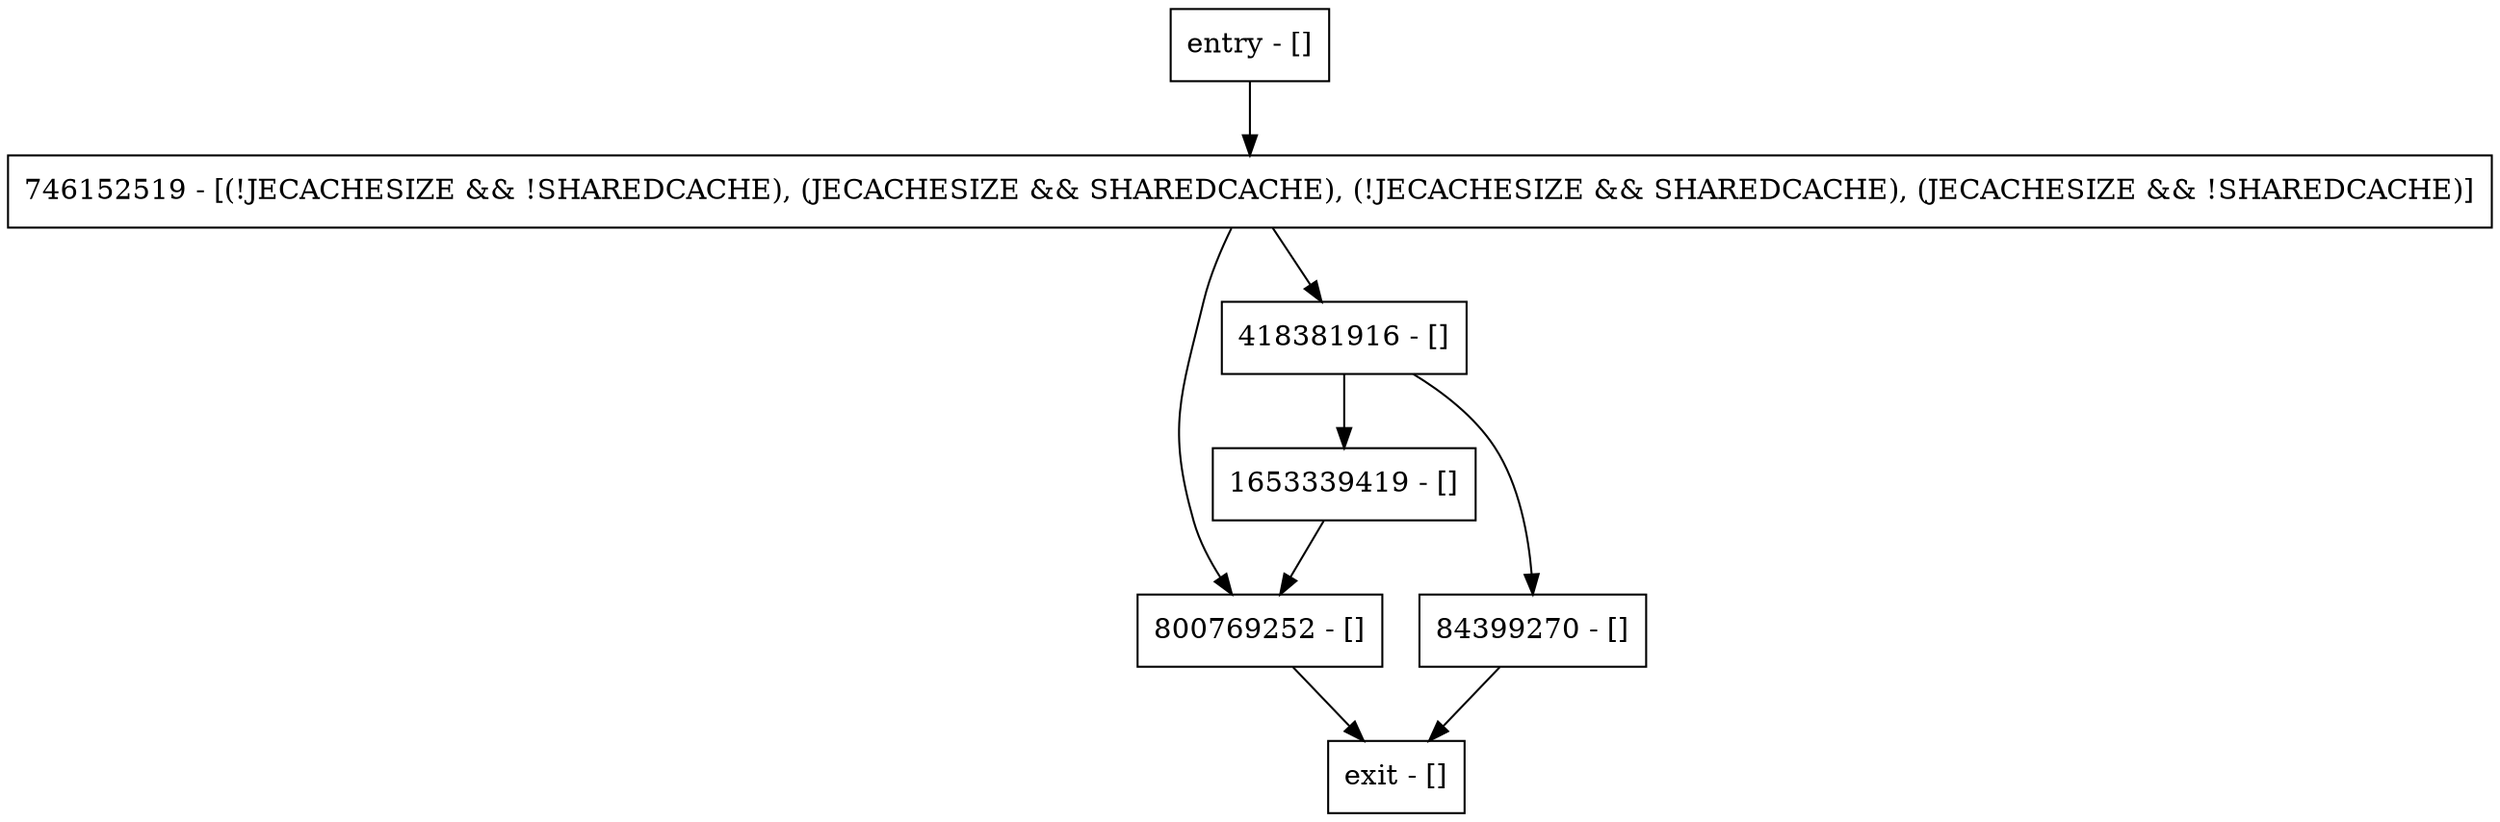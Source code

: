 digraph addToSharedCacheEnvs {
node [shape=record];
entry [label="entry - []"];
exit [label="exit - []"];
800769252 [label="800769252 - []"];
746152519 [label="746152519 - [(!JECACHESIZE && !SHAREDCACHE), (JECACHESIZE && SHAREDCACHE), (!JECACHESIZE && SHAREDCACHE), (JECACHESIZE && !SHAREDCACHE)]"];
1653339419 [label="1653339419 - []"];
418381916 [label="418381916 - []"];
84399270 [label="84399270 - []"];
entry;
exit;
entry -> 746152519;
800769252 -> exit;
746152519 -> 800769252;
746152519 -> 418381916;
1653339419 -> 800769252;
418381916 -> 1653339419;
418381916 -> 84399270;
84399270 -> exit;
}
